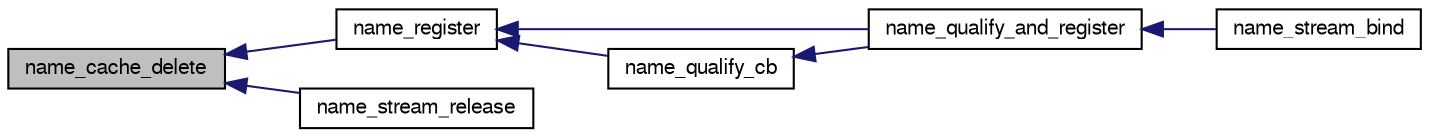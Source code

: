digraph G
{
  edge [fontname="FreeSans",fontsize="10",labelfontname="FreeSans",labelfontsize="10"];
  node [fontname="FreeSans",fontsize="10",shape=record];
  rankdir=LR;
  Node1 [label="name_cache_delete",height=0.2,width=0.4,color="black", fillcolor="grey75", style="filled" fontcolor="black"];
  Node1 -> Node2 [dir=back,color="midnightblue",fontsize="10",style="solid",fontname="FreeSans"];
  Node2 [label="name_register",height=0.2,width=0.4,color="black", fillcolor="white", style="filled",URL="$af__name_8c.html#af7bcfb1b057d29df2729a1aad286c6ec"];
  Node2 -> Node3 [dir=back,color="midnightblue",fontsize="10",style="solid",fontname="FreeSans"];
  Node3 [label="name_qualify_and_register",height=0.2,width=0.4,color="black", fillcolor="white", style="filled",URL="$af__name_8c.html#a7b361fea06308c8ad46651ac195033b0"];
  Node3 -> Node4 [dir=back,color="midnightblue",fontsize="10",style="solid",fontname="FreeSans"];
  Node4 [label="name_stream_bind",height=0.2,width=0.4,color="black", fillcolor="white", style="filled",URL="$af__name_8c.html#a3a2adf5361993cef9bbe48178469714f"];
  Node2 -> Node5 [dir=back,color="midnightblue",fontsize="10",style="solid",fontname="FreeSans"];
  Node5 [label="name_qualify_cb",height=0.2,width=0.4,color="black", fillcolor="white", style="filled",URL="$af__name_8c.html#a2d725a6eb751e0f660eba52d2a76249b"];
  Node5 -> Node3 [dir=back,color="midnightblue",fontsize="10",style="solid",fontname="FreeSans"];
  Node1 -> Node6 [dir=back,color="midnightblue",fontsize="10",style="solid",fontname="FreeSans"];
  Node6 [label="name_stream_release",height=0.2,width=0.4,color="black", fillcolor="white", style="filled",URL="$af__name_8c.html#a562b6dd09744c1ddb2d1a8378d30addc"];
}
